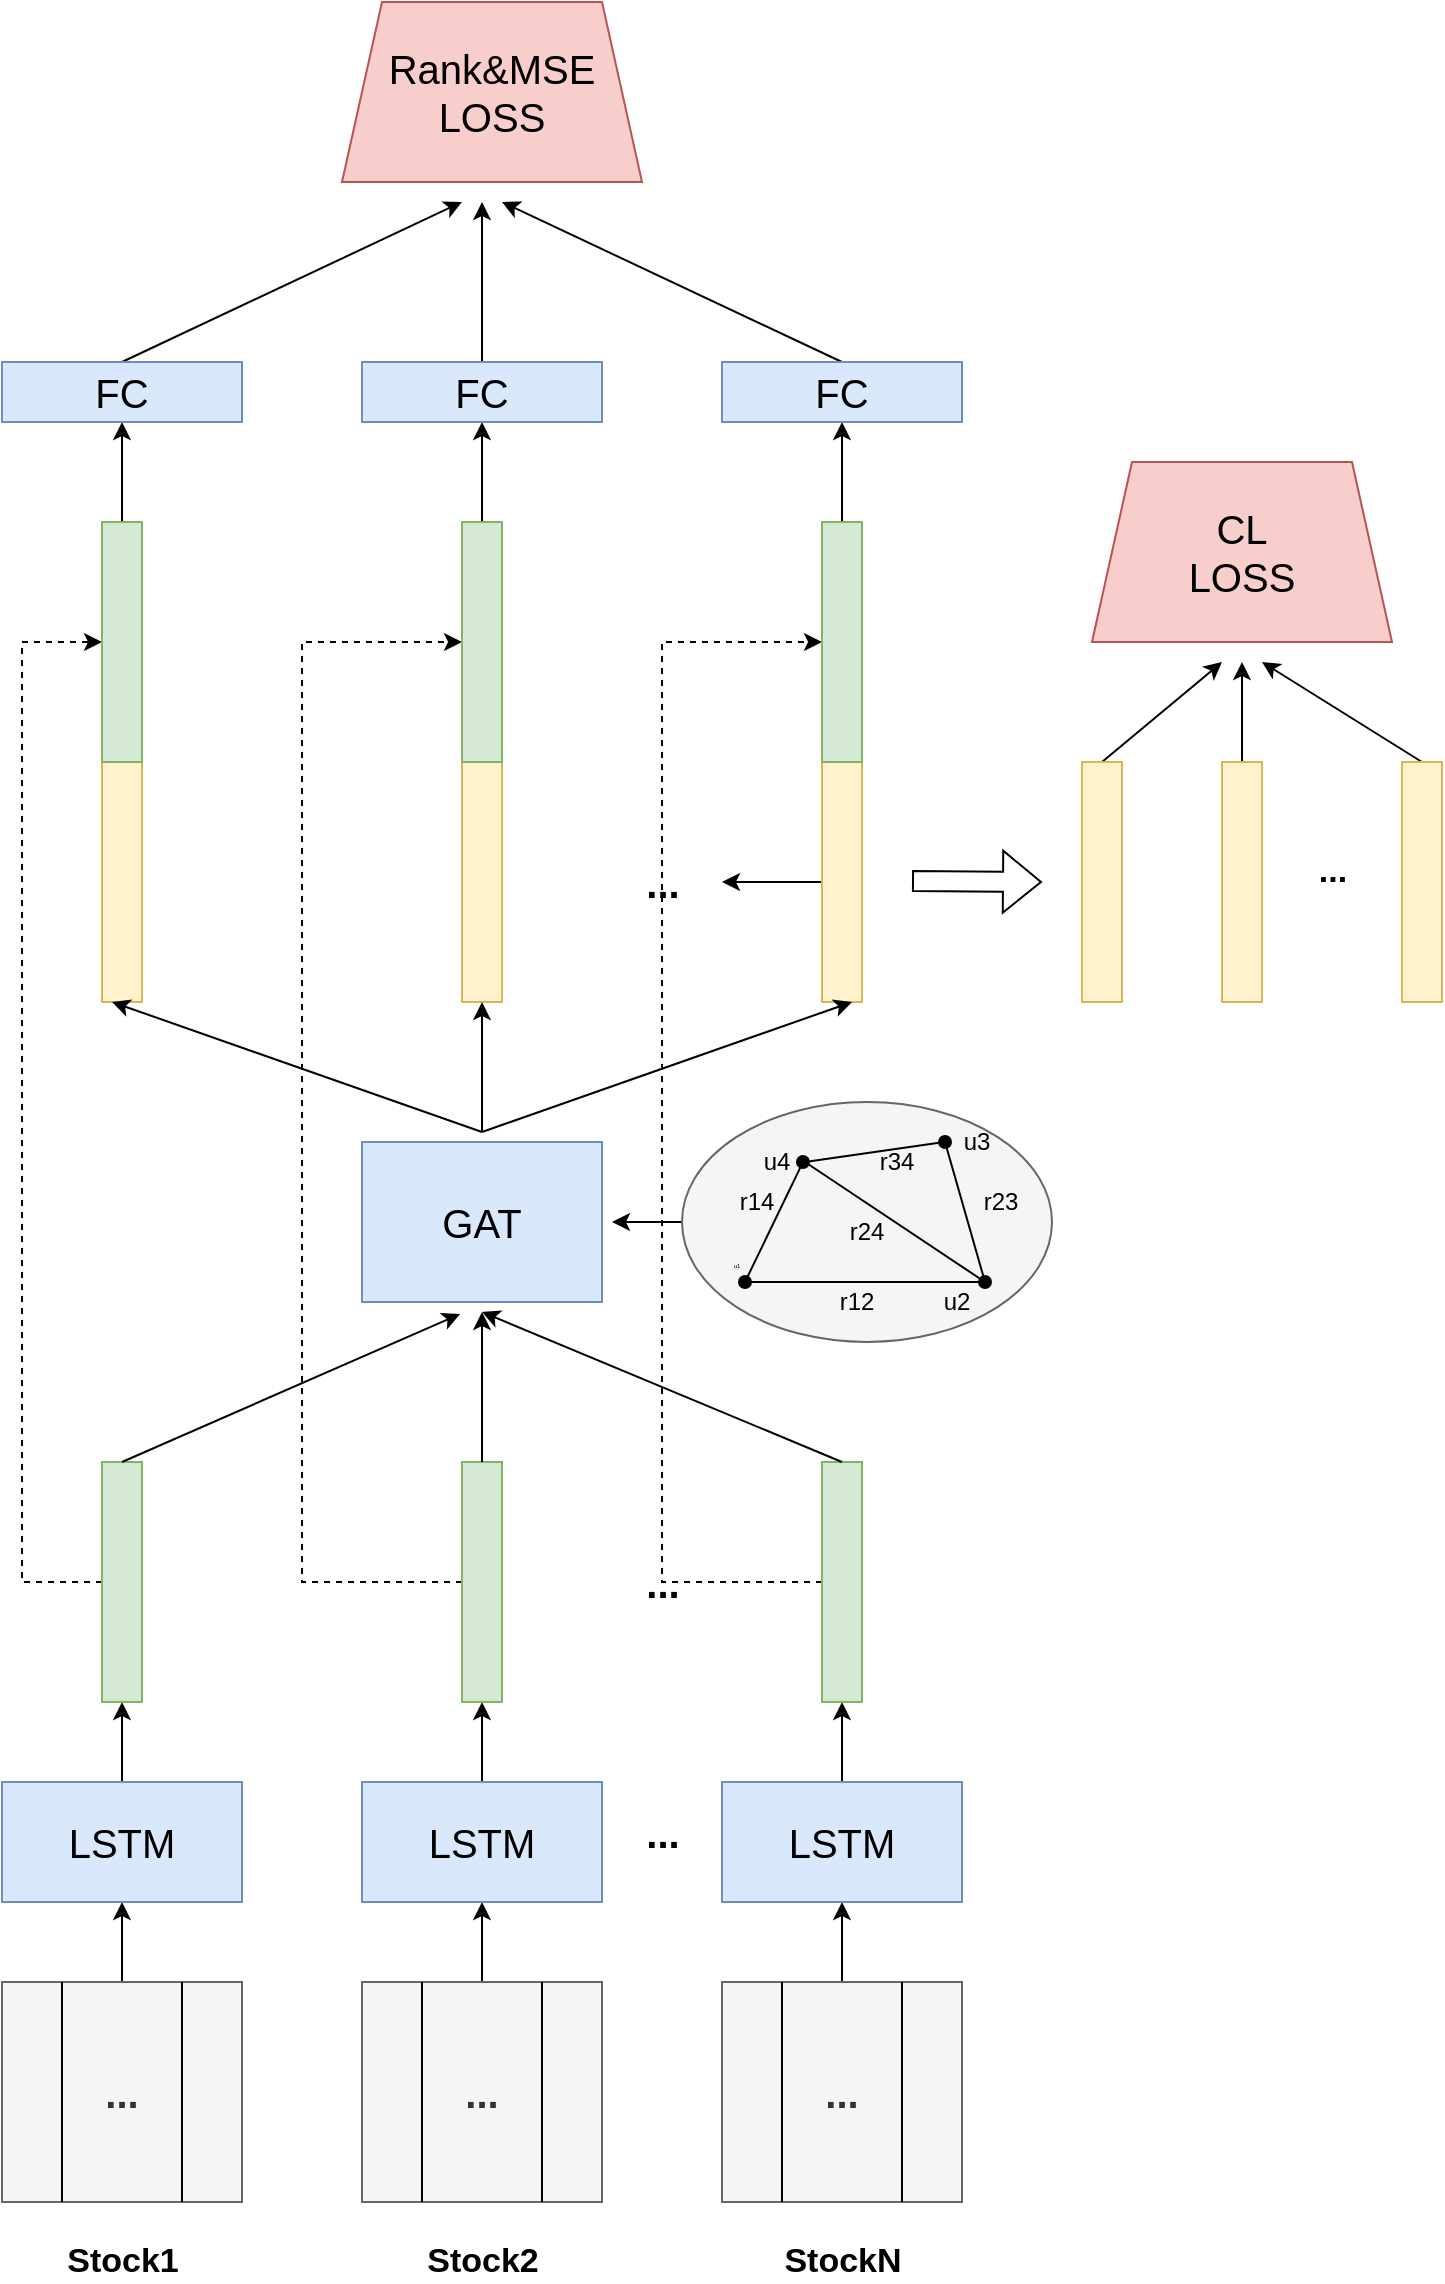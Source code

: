 <mxfile version="15.8.6" type="github">
  <diagram id="BA5yDocTeBRMfmRX3xrZ" name="Page-1">
    <mxGraphModel dx="946" dy="1758" grid="1" gridSize="10" guides="1" tooltips="1" connect="1" arrows="1" fold="1" page="1" pageScale="1" pageWidth="827" pageHeight="1169" math="0" shadow="0">
      <root>
        <mxCell id="0" />
        <mxCell id="1" parent="0" />
        <mxCell id="0VbEOamPu5hYWnjHaYcF-12" value="" style="edgeStyle=orthogonalEdgeStyle;rounded=0;orthogonalLoop=1;jettySize=auto;html=1;fontSize=20;" parent="1" source="0VbEOamPu5hYWnjHaYcF-5" target="0VbEOamPu5hYWnjHaYcF-11" edge="1">
          <mxGeometry relative="1" as="geometry" />
        </mxCell>
        <mxCell id="0VbEOamPu5hYWnjHaYcF-5" value="..." style="rounded=0;whiteSpace=wrap;html=1;fontSize=20;align=center;verticalAlign=middle;fontStyle=1;fillColor=#f5f5f5;fontColor=#333333;strokeColor=#666666;" parent="1" vertex="1">
          <mxGeometry x="200" y="290" width="120" height="110" as="geometry" />
        </mxCell>
        <mxCell id="0VbEOamPu5hYWnjHaYcF-16" value="" style="edgeStyle=none;rounded=0;orthogonalLoop=1;jettySize=auto;html=1;fontSize=20;endArrow=classic;endFill=1;strokeColor=default;" parent="1" source="0VbEOamPu5hYWnjHaYcF-11" target="0VbEOamPu5hYWnjHaYcF-15" edge="1">
          <mxGeometry relative="1" as="geometry" />
        </mxCell>
        <mxCell id="0VbEOamPu5hYWnjHaYcF-11" value="LSTM" style="rounded=0;whiteSpace=wrap;html=1;fontSize=20;fillColor=#dae8fc;strokeColor=#6c8ebf;" parent="1" vertex="1">
          <mxGeometry x="200" y="190" width="120" height="60" as="geometry" />
        </mxCell>
        <mxCell id="0VbEOamPu5hYWnjHaYcF-13" style="orthogonalLoop=1;jettySize=auto;html=1;exitX=0.25;exitY=1;exitDx=0;exitDy=0;fontSize=20;strokeColor=default;rounded=0;entryX=0.25;entryY=0;entryDx=0;entryDy=0;endArrow=none;endFill=0;" parent="1" source="0VbEOamPu5hYWnjHaYcF-5" target="0VbEOamPu5hYWnjHaYcF-5" edge="1">
          <mxGeometry relative="1" as="geometry">
            <mxPoint x="230" y="300" as="targetPoint" />
          </mxGeometry>
        </mxCell>
        <mxCell id="0VbEOamPu5hYWnjHaYcF-14" style="edgeStyle=none;rounded=0;orthogonalLoop=1;jettySize=auto;html=1;exitX=0.75;exitY=0;exitDx=0;exitDy=0;entryX=0.75;entryY=1;entryDx=0;entryDy=0;fontSize=20;endArrow=none;endFill=0;strokeColor=default;" parent="1" source="0VbEOamPu5hYWnjHaYcF-5" target="0VbEOamPu5hYWnjHaYcF-5" edge="1">
          <mxGeometry relative="1" as="geometry" />
        </mxCell>
        <mxCell id="X3iRnDPasf6wcJPsLr9c-46" style="edgeStyle=orthogonalEdgeStyle;rounded=0;orthogonalLoop=1;jettySize=auto;html=1;exitX=0.5;exitY=1;exitDx=0;exitDy=0;entryX=0.5;entryY=1;entryDx=0;entryDy=0;fontSize=17;dashed=1;" edge="1" parent="1" source="0VbEOamPu5hYWnjHaYcF-15" target="X3iRnDPasf6wcJPsLr9c-39">
          <mxGeometry relative="1" as="geometry">
            <Array as="points">
              <mxPoint x="210" y="90" />
              <mxPoint x="210" y="-380" />
            </Array>
          </mxGeometry>
        </mxCell>
        <mxCell id="0VbEOamPu5hYWnjHaYcF-15" value="" style="whiteSpace=wrap;html=1;rounded=0;fontSize=20;direction=south;fillColor=#d5e8d4;strokeColor=#82b366;" parent="1" vertex="1">
          <mxGeometry x="250" y="30" width="20" height="120" as="geometry" />
        </mxCell>
        <mxCell id="0VbEOamPu5hYWnjHaYcF-19" value="" style="edgeStyle=orthogonalEdgeStyle;rounded=0;orthogonalLoop=1;jettySize=auto;html=1;fontSize=20;" parent="1" source="0VbEOamPu5hYWnjHaYcF-20" target="0VbEOamPu5hYWnjHaYcF-22" edge="1">
          <mxGeometry relative="1" as="geometry" />
        </mxCell>
        <mxCell id="0VbEOamPu5hYWnjHaYcF-20" value="..." style="rounded=0;whiteSpace=wrap;html=1;fontSize=20;align=center;verticalAlign=middle;fontStyle=1;fillColor=#f5f5f5;fontColor=#333333;strokeColor=#666666;" parent="1" vertex="1">
          <mxGeometry x="380" y="290" width="120" height="110" as="geometry" />
        </mxCell>
        <mxCell id="0VbEOamPu5hYWnjHaYcF-21" value="" style="edgeStyle=none;rounded=0;orthogonalLoop=1;jettySize=auto;html=1;fontSize=20;endArrow=classic;endFill=1;strokeColor=default;" parent="1" source="0VbEOamPu5hYWnjHaYcF-22" target="0VbEOamPu5hYWnjHaYcF-25" edge="1">
          <mxGeometry relative="1" as="geometry" />
        </mxCell>
        <mxCell id="0VbEOamPu5hYWnjHaYcF-22" value="LSTM" style="rounded=0;whiteSpace=wrap;html=1;fontSize=20;fillColor=#dae8fc;strokeColor=#6c8ebf;" parent="1" vertex="1">
          <mxGeometry x="380" y="190" width="120" height="60" as="geometry" />
        </mxCell>
        <mxCell id="0VbEOamPu5hYWnjHaYcF-23" style="orthogonalLoop=1;jettySize=auto;html=1;exitX=0.25;exitY=1;exitDx=0;exitDy=0;fontSize=20;strokeColor=default;rounded=0;entryX=0.25;entryY=0;entryDx=0;entryDy=0;endArrow=none;endFill=0;" parent="1" source="0VbEOamPu5hYWnjHaYcF-20" target="0VbEOamPu5hYWnjHaYcF-20" edge="1">
          <mxGeometry relative="1" as="geometry">
            <mxPoint x="410" y="300" as="targetPoint" />
          </mxGeometry>
        </mxCell>
        <mxCell id="0VbEOamPu5hYWnjHaYcF-24" style="edgeStyle=none;rounded=0;orthogonalLoop=1;jettySize=auto;html=1;exitX=0.75;exitY=0;exitDx=0;exitDy=0;entryX=0.75;entryY=1;entryDx=0;entryDy=0;fontSize=20;endArrow=none;endFill=0;strokeColor=default;" parent="1" source="0VbEOamPu5hYWnjHaYcF-20" target="0VbEOamPu5hYWnjHaYcF-20" edge="1">
          <mxGeometry relative="1" as="geometry" />
        </mxCell>
        <mxCell id="X3iRnDPasf6wcJPsLr9c-47" style="edgeStyle=orthogonalEdgeStyle;rounded=0;orthogonalLoop=1;jettySize=auto;html=1;exitX=0.5;exitY=1;exitDx=0;exitDy=0;entryX=0.5;entryY=1;entryDx=0;entryDy=0;dashed=1;fontSize=17;" edge="1" parent="1" source="0VbEOamPu5hYWnjHaYcF-25" target="X3iRnDPasf6wcJPsLr9c-41">
          <mxGeometry relative="1" as="geometry">
            <Array as="points">
              <mxPoint x="350" y="90" />
              <mxPoint x="350" y="-380" />
            </Array>
          </mxGeometry>
        </mxCell>
        <mxCell id="0VbEOamPu5hYWnjHaYcF-25" value="" style="whiteSpace=wrap;html=1;rounded=0;fontSize=20;direction=south;fillColor=#d5e8d4;strokeColor=#82b366;" parent="1" vertex="1">
          <mxGeometry x="430" y="30" width="20" height="120" as="geometry" />
        </mxCell>
        <mxCell id="0VbEOamPu5hYWnjHaYcF-26" value="" style="edgeStyle=orthogonalEdgeStyle;rounded=0;orthogonalLoop=1;jettySize=auto;html=1;fontSize=20;" parent="1" source="0VbEOamPu5hYWnjHaYcF-27" target="0VbEOamPu5hYWnjHaYcF-29" edge="1">
          <mxGeometry relative="1" as="geometry" />
        </mxCell>
        <mxCell id="0VbEOamPu5hYWnjHaYcF-27" value="..." style="rounded=0;whiteSpace=wrap;html=1;fontSize=20;align=center;verticalAlign=middle;fontStyle=1;fillColor=#f5f5f5;fontColor=#333333;strokeColor=#666666;" parent="1" vertex="1">
          <mxGeometry x="560" y="290" width="120" height="110" as="geometry" />
        </mxCell>
        <mxCell id="0VbEOamPu5hYWnjHaYcF-28" value="" style="edgeStyle=none;rounded=0;orthogonalLoop=1;jettySize=auto;html=1;fontSize=20;endArrow=classic;endFill=1;strokeColor=default;" parent="1" source="0VbEOamPu5hYWnjHaYcF-29" target="0VbEOamPu5hYWnjHaYcF-32" edge="1">
          <mxGeometry relative="1" as="geometry" />
        </mxCell>
        <mxCell id="0VbEOamPu5hYWnjHaYcF-29" value="LSTM" style="rounded=0;whiteSpace=wrap;html=1;fontSize=20;fillColor=#dae8fc;strokeColor=#6c8ebf;" parent="1" vertex="1">
          <mxGeometry x="560" y="190" width="120" height="60" as="geometry" />
        </mxCell>
        <mxCell id="0VbEOamPu5hYWnjHaYcF-30" style="orthogonalLoop=1;jettySize=auto;html=1;exitX=0.25;exitY=1;exitDx=0;exitDy=0;fontSize=20;strokeColor=default;rounded=0;entryX=0.25;entryY=0;entryDx=0;entryDy=0;endArrow=none;endFill=0;" parent="1" source="0VbEOamPu5hYWnjHaYcF-27" target="0VbEOamPu5hYWnjHaYcF-27" edge="1">
          <mxGeometry relative="1" as="geometry">
            <mxPoint x="590" y="300" as="targetPoint" />
          </mxGeometry>
        </mxCell>
        <mxCell id="0VbEOamPu5hYWnjHaYcF-31" style="edgeStyle=none;rounded=0;orthogonalLoop=1;jettySize=auto;html=1;exitX=0.75;exitY=0;exitDx=0;exitDy=0;entryX=0.75;entryY=1;entryDx=0;entryDy=0;fontSize=20;endArrow=none;endFill=0;strokeColor=default;" parent="1" source="0VbEOamPu5hYWnjHaYcF-27" target="0VbEOamPu5hYWnjHaYcF-27" edge="1">
          <mxGeometry relative="1" as="geometry" />
        </mxCell>
        <mxCell id="X3iRnDPasf6wcJPsLr9c-48" style="edgeStyle=orthogonalEdgeStyle;rounded=0;orthogonalLoop=1;jettySize=auto;html=1;exitX=0.5;exitY=1;exitDx=0;exitDy=0;dashed=1;fontSize=17;entryX=0.5;entryY=1;entryDx=0;entryDy=0;" edge="1" parent="1" source="0VbEOamPu5hYWnjHaYcF-32" target="X3iRnDPasf6wcJPsLr9c-43">
          <mxGeometry relative="1" as="geometry">
            <mxPoint x="590" y="-230" as="targetPoint" />
            <Array as="points">
              <mxPoint x="530" y="90" />
              <mxPoint x="530" y="-380" />
            </Array>
          </mxGeometry>
        </mxCell>
        <mxCell id="0VbEOamPu5hYWnjHaYcF-32" value="" style="whiteSpace=wrap;html=1;rounded=0;fontSize=20;direction=south;fillColor=#d5e8d4;strokeColor=#82b366;" parent="1" vertex="1">
          <mxGeometry x="610" y="30" width="20" height="120" as="geometry" />
        </mxCell>
        <mxCell id="0VbEOamPu5hYWnjHaYcF-33" value="&lt;b&gt;...&lt;/b&gt;" style="text;html=1;align=center;verticalAlign=middle;resizable=0;points=[];autosize=1;strokeColor=none;fillColor=none;fontSize=20;" parent="1" vertex="1">
          <mxGeometry x="515" y="200" width="30" height="30" as="geometry" />
        </mxCell>
        <mxCell id="0VbEOamPu5hYWnjHaYcF-35" value="&lt;b&gt;...&lt;/b&gt;" style="text;html=1;align=center;verticalAlign=middle;resizable=0;points=[];autosize=1;strokeColor=none;fillColor=none;fontSize=20;" parent="1" vertex="1">
          <mxGeometry x="515" y="75" width="30" height="30" as="geometry" />
        </mxCell>
        <mxCell id="0VbEOamPu5hYWnjHaYcF-41" value="" style="edgeStyle=none;rounded=0;orthogonalLoop=1;jettySize=auto;html=1;fontSize=20;endArrow=classic;endFill=1;strokeColor=default;" parent="1" source="0VbEOamPu5hYWnjHaYcF-40" edge="1">
          <mxGeometry relative="1" as="geometry">
            <mxPoint x="505" y="-90" as="targetPoint" />
          </mxGeometry>
        </mxCell>
        <mxCell id="0VbEOamPu5hYWnjHaYcF-37" value="" style="endArrow=classic;html=1;rounded=0;fontSize=20;strokeColor=default;exitX=0;exitY=0.5;exitDx=0;exitDy=0;entryX=0.427;entryY=1.011;entryDx=0;entryDy=0;entryPerimeter=0;" parent="1" source="0VbEOamPu5hYWnjHaYcF-15" edge="1">
          <mxGeometry width="50" height="50" relative="1" as="geometry">
            <mxPoint x="390" y="120" as="sourcePoint" />
            <mxPoint x="429.05" y="-44.01" as="targetPoint" />
          </mxGeometry>
        </mxCell>
        <mxCell id="0VbEOamPu5hYWnjHaYcF-38" value="" style="endArrow=classic;html=1;rounded=0;fontSize=20;strokeColor=default;exitX=0;exitY=0.5;exitDx=0;exitDy=0;entryX=0.5;entryY=1;entryDx=0;entryDy=0;" parent="1" source="0VbEOamPu5hYWnjHaYcF-25" edge="1">
          <mxGeometry width="50" height="50" relative="1" as="geometry">
            <mxPoint x="390" y="120" as="sourcePoint" />
            <mxPoint x="440" y="-45" as="targetPoint" />
          </mxGeometry>
        </mxCell>
        <mxCell id="0VbEOamPu5hYWnjHaYcF-39" value="" style="endArrow=classic;html=1;rounded=0;fontSize=20;strokeColor=default;exitX=0;exitY=0.5;exitDx=0;exitDy=0;entryX=0.5;entryY=1;entryDx=0;entryDy=0;" parent="1" source="0VbEOamPu5hYWnjHaYcF-32" edge="1">
          <mxGeometry width="50" height="50" relative="1" as="geometry">
            <mxPoint x="390" y="120" as="sourcePoint" />
            <mxPoint x="440" y="-45" as="targetPoint" />
          </mxGeometry>
        </mxCell>
        <mxCell id="0VbEOamPu5hYWnjHaYcF-40" value="" style="ellipse;whiteSpace=wrap;html=1;fontSize=20;fillColor=#f5f5f5;fontColor=#333333;strokeColor=#666666;" parent="1" vertex="1">
          <mxGeometry x="540" y="-150" width="185" height="120" as="geometry" />
        </mxCell>
        <mxCell id="0VbEOamPu5hYWnjHaYcF-45" value="" style="endArrow=oval;html=1;rounded=0;fontSize=20;strokeColor=default;endFill=1;" parent="1" edge="1">
          <mxGeometry width="50" height="50" relative="1" as="geometry">
            <mxPoint x="571.5" y="-60" as="sourcePoint" />
            <mxPoint x="600.5" y="-120" as="targetPoint" />
          </mxGeometry>
        </mxCell>
        <mxCell id="0VbEOamPu5hYWnjHaYcF-46" value="" style="endArrow=oval;html=1;rounded=0;fontSize=20;strokeColor=default;endFill=1;" parent="1" edge="1">
          <mxGeometry width="50" height="50" relative="1" as="geometry">
            <mxPoint x="601.5" y="-120" as="sourcePoint" />
            <mxPoint x="671.5" y="-130" as="targetPoint" />
          </mxGeometry>
        </mxCell>
        <mxCell id="0VbEOamPu5hYWnjHaYcF-47" value="" style="endArrow=oval;html=1;rounded=0;fontSize=20;strokeColor=default;endFill=1;startArrow=oval;startFill=1;" parent="1" edge="1">
          <mxGeometry width="50" height="50" relative="1" as="geometry">
            <mxPoint x="571.5" y="-60" as="sourcePoint" />
            <mxPoint x="691.5" y="-60" as="targetPoint" />
          </mxGeometry>
        </mxCell>
        <mxCell id="0VbEOamPu5hYWnjHaYcF-48" value="" style="endArrow=none;html=1;rounded=0;fontSize=20;strokeColor=default;" parent="1" edge="1">
          <mxGeometry width="50" height="50" relative="1" as="geometry">
            <mxPoint x="671.5" y="-130" as="sourcePoint" />
            <mxPoint x="691.5" y="-60" as="targetPoint" />
          </mxGeometry>
        </mxCell>
        <mxCell id="0VbEOamPu5hYWnjHaYcF-49" value="" style="endArrow=none;html=1;rounded=0;fontSize=20;strokeColor=default;" parent="1" edge="1">
          <mxGeometry width="50" height="50" relative="1" as="geometry">
            <mxPoint x="601.5" y="-120" as="sourcePoint" />
            <mxPoint x="691.5" y="-60" as="targetPoint" />
          </mxGeometry>
        </mxCell>
        <mxCell id="0VbEOamPu5hYWnjHaYcF-50" value="&lt;font style=&quot;font-size: 3px&quot;&gt;u1&lt;/font&gt;" style="text;html=1;align=center;verticalAlign=middle;resizable=0;points=[];autosize=1;strokeColor=none;fillColor=none;fontSize=20;" parent="1" vertex="1">
          <mxGeometry x="551.5" y="-90" width="30" height="30" as="geometry" />
        </mxCell>
        <mxCell id="X3iRnDPasf6wcJPsLr9c-1" value="u2" style="text;html=1;align=center;verticalAlign=middle;resizable=0;points=[];autosize=1;strokeColor=none;fillColor=none;" vertex="1" parent="1">
          <mxGeometry x="661.5" y="-60" width="30" height="20" as="geometry" />
        </mxCell>
        <mxCell id="X3iRnDPasf6wcJPsLr9c-2" value="u3" style="text;html=1;align=center;verticalAlign=middle;resizable=0;points=[];autosize=1;strokeColor=none;fillColor=none;" vertex="1" parent="1">
          <mxGeometry x="671.5" y="-140" width="30" height="20" as="geometry" />
        </mxCell>
        <mxCell id="X3iRnDPasf6wcJPsLr9c-3" value="u4" style="text;html=1;align=center;verticalAlign=middle;resizable=0;points=[];autosize=1;strokeColor=none;fillColor=none;" vertex="1" parent="1">
          <mxGeometry x="571.5" y="-130" width="30" height="20" as="geometry" />
        </mxCell>
        <mxCell id="X3iRnDPasf6wcJPsLr9c-4" value="r12" style="text;html=1;align=center;verticalAlign=middle;resizable=0;points=[];autosize=1;strokeColor=none;fillColor=none;" vertex="1" parent="1">
          <mxGeometry x="611.5" y="-60" width="30" height="20" as="geometry" />
        </mxCell>
        <mxCell id="X3iRnDPasf6wcJPsLr9c-5" value="r23" style="text;html=1;align=center;verticalAlign=middle;resizable=0;points=[];autosize=1;strokeColor=none;fillColor=none;" vertex="1" parent="1">
          <mxGeometry x="683.5" y="-110" width="30" height="20" as="geometry" />
        </mxCell>
        <mxCell id="X3iRnDPasf6wcJPsLr9c-6" value="r14" style="text;html=1;align=center;verticalAlign=middle;resizable=0;points=[];autosize=1;strokeColor=none;fillColor=none;" vertex="1" parent="1">
          <mxGeometry x="561.5" y="-110" width="30" height="20" as="geometry" />
        </mxCell>
        <mxCell id="X3iRnDPasf6wcJPsLr9c-7" value="r24" style="text;html=1;align=center;verticalAlign=middle;resizable=0;points=[];autosize=1;strokeColor=none;fillColor=none;" vertex="1" parent="1">
          <mxGeometry x="616.5" y="-95" width="30" height="20" as="geometry" />
        </mxCell>
        <mxCell id="X3iRnDPasf6wcJPsLr9c-8" value="r34" style="text;html=1;align=center;verticalAlign=middle;resizable=0;points=[];autosize=1;strokeColor=none;fillColor=none;" vertex="1" parent="1">
          <mxGeometry x="631.5" y="-130" width="30" height="20" as="geometry" />
        </mxCell>
        <mxCell id="X3iRnDPasf6wcJPsLr9c-40" value="" style="edgeStyle=none;rounded=0;orthogonalLoop=1;jettySize=auto;html=1;fontSize=17;" edge="1" parent="1" source="X3iRnDPasf6wcJPsLr9c-11" target="X3iRnDPasf6wcJPsLr9c-39">
          <mxGeometry relative="1" as="geometry" />
        </mxCell>
        <mxCell id="X3iRnDPasf6wcJPsLr9c-11" value="" style="whiteSpace=wrap;html=1;rounded=0;fontSize=20;direction=south;fillColor=#fff2cc;strokeColor=#d6b656;" vertex="1" parent="1">
          <mxGeometry x="250" y="-320" width="20" height="120" as="geometry" />
        </mxCell>
        <mxCell id="X3iRnDPasf6wcJPsLr9c-42" value="" style="edgeStyle=none;rounded=0;orthogonalLoop=1;jettySize=auto;html=1;fontSize=17;exitX=0;exitY=0.5;exitDx=0;exitDy=0;entryX=1;entryY=0.5;entryDx=0;entryDy=0;" edge="1" parent="1" source="X3iRnDPasf6wcJPsLr9c-12" target="X3iRnDPasf6wcJPsLr9c-41">
          <mxGeometry relative="1" as="geometry" />
        </mxCell>
        <mxCell id="X3iRnDPasf6wcJPsLr9c-12" value="" style="whiteSpace=wrap;html=1;rounded=0;fontSize=20;direction=south;fillColor=#fff2cc;strokeColor=#d6b656;" vertex="1" parent="1">
          <mxGeometry x="430" y="-320" width="20" height="120" as="geometry" />
        </mxCell>
        <mxCell id="X3iRnDPasf6wcJPsLr9c-44" value="" style="edgeStyle=none;rounded=0;orthogonalLoop=1;jettySize=auto;html=1;fontSize=17;exitX=0;exitY=0.5;exitDx=0;exitDy=0;entryX=1;entryY=0.5;entryDx=0;entryDy=0;" edge="1" parent="1" source="X3iRnDPasf6wcJPsLr9c-13" target="X3iRnDPasf6wcJPsLr9c-43">
          <mxGeometry relative="1" as="geometry" />
        </mxCell>
        <mxCell id="X3iRnDPasf6wcJPsLr9c-58" style="edgeStyle=orthogonalEdgeStyle;rounded=0;orthogonalLoop=1;jettySize=auto;html=1;fontSize=17;" edge="1" parent="1" source="X3iRnDPasf6wcJPsLr9c-13">
          <mxGeometry relative="1" as="geometry">
            <mxPoint x="560" y="-260" as="targetPoint" />
          </mxGeometry>
        </mxCell>
        <mxCell id="X3iRnDPasf6wcJPsLr9c-13" value="" style="whiteSpace=wrap;html=1;rounded=0;fontSize=20;direction=south;fillColor=#fff2cc;strokeColor=#d6b656;" vertex="1" parent="1">
          <mxGeometry x="610" y="-320" width="20" height="120" as="geometry" />
        </mxCell>
        <mxCell id="X3iRnDPasf6wcJPsLr9c-14" value="&lt;b&gt;...&lt;/b&gt;" style="text;html=1;align=center;verticalAlign=middle;resizable=0;points=[];autosize=1;strokeColor=none;fillColor=none;fontSize=20;" vertex="1" parent="1">
          <mxGeometry x="515" y="-275" width="30" height="30" as="geometry" />
        </mxCell>
        <mxCell id="X3iRnDPasf6wcJPsLr9c-15" value="" style="endArrow=classic;html=1;rounded=0;entryX=1;entryY=0.75;entryDx=0;entryDy=0;exitX=0.5;exitY=0;exitDx=0;exitDy=0;" edge="1" parent="1" target="X3iRnDPasf6wcJPsLr9c-11">
          <mxGeometry width="50" height="50" relative="1" as="geometry">
            <mxPoint x="440" y="-135" as="sourcePoint" />
            <mxPoint x="440" y="-100" as="targetPoint" />
          </mxGeometry>
        </mxCell>
        <mxCell id="X3iRnDPasf6wcJPsLr9c-16" value="" style="endArrow=classic;html=1;rounded=0;entryX=1;entryY=0.5;entryDx=0;entryDy=0;exitX=0.5;exitY=0;exitDx=0;exitDy=0;" edge="1" parent="1" target="X3iRnDPasf6wcJPsLr9c-12">
          <mxGeometry width="50" height="50" relative="1" as="geometry">
            <mxPoint x="440" y="-135" as="sourcePoint" />
            <mxPoint x="440" y="-100" as="targetPoint" />
          </mxGeometry>
        </mxCell>
        <mxCell id="X3iRnDPasf6wcJPsLr9c-17" value="" style="endArrow=classic;html=1;rounded=0;entryX=1;entryY=0.25;entryDx=0;entryDy=0;exitX=0.5;exitY=0;exitDx=0;exitDy=0;" edge="1" parent="1" target="X3iRnDPasf6wcJPsLr9c-13">
          <mxGeometry width="50" height="50" relative="1" as="geometry">
            <mxPoint x="440" y="-135" as="sourcePoint" />
            <mxPoint x="440" y="-100" as="targetPoint" />
          </mxGeometry>
        </mxCell>
        <mxCell id="X3iRnDPasf6wcJPsLr9c-18" value="&lt;b&gt;&lt;font style=&quot;font-size: 17px&quot;&gt;Stock1&lt;/font&gt;&lt;/b&gt;" style="text;html=1;align=center;verticalAlign=middle;resizable=0;points=[];autosize=1;strokeColor=none;fillColor=none;" vertex="1" parent="1">
          <mxGeometry x="225" y="420" width="70" height="20" as="geometry" />
        </mxCell>
        <mxCell id="X3iRnDPasf6wcJPsLr9c-19" value="&lt;b&gt;&lt;font style=&quot;font-size: 17px&quot;&gt;Stock2&lt;/font&gt;&lt;/b&gt;" style="text;html=1;align=center;verticalAlign=middle;resizable=0;points=[];autosize=1;strokeColor=none;fillColor=none;" vertex="1" parent="1">
          <mxGeometry x="405" y="420" width="70" height="20" as="geometry" />
        </mxCell>
        <mxCell id="X3iRnDPasf6wcJPsLr9c-20" value="&lt;b&gt;&lt;font style=&quot;font-size: 17px&quot;&gt;StockN&lt;/font&gt;&lt;/b&gt;" style="text;html=1;align=center;verticalAlign=middle;resizable=0;points=[];autosize=1;strokeColor=none;fillColor=none;" vertex="1" parent="1">
          <mxGeometry x="585" y="420" width="70" height="20" as="geometry" />
        </mxCell>
        <mxCell id="X3iRnDPasf6wcJPsLr9c-38" value="CL&lt;br&gt;LOSS" style="shape=trapezoid;perimeter=trapezoidPerimeter;whiteSpace=wrap;html=1;fixedSize=1;fontSize=20;fillColor=#f8cecc;strokeColor=#b85450;" vertex="1" parent="1">
          <mxGeometry x="745" y="-470" width="150" height="90" as="geometry" />
        </mxCell>
        <mxCell id="X3iRnDPasf6wcJPsLr9c-50" value="" style="edgeStyle=orthogonalEdgeStyle;rounded=0;orthogonalLoop=1;jettySize=auto;html=1;fontSize=17;" edge="1" parent="1" source="X3iRnDPasf6wcJPsLr9c-39" target="X3iRnDPasf6wcJPsLr9c-49">
          <mxGeometry relative="1" as="geometry" />
        </mxCell>
        <mxCell id="X3iRnDPasf6wcJPsLr9c-39" value="" style="whiteSpace=wrap;html=1;rounded=0;fontSize=20;direction=south;fillColor=#d5e8d4;strokeColor=#82b366;" vertex="1" parent="1">
          <mxGeometry x="250" y="-440" width="20" height="120" as="geometry" />
        </mxCell>
        <mxCell id="X3iRnDPasf6wcJPsLr9c-52" value="" style="edgeStyle=orthogonalEdgeStyle;rounded=0;orthogonalLoop=1;jettySize=auto;html=1;fontSize=17;" edge="1" parent="1" source="X3iRnDPasf6wcJPsLr9c-41" target="X3iRnDPasf6wcJPsLr9c-51">
          <mxGeometry relative="1" as="geometry" />
        </mxCell>
        <mxCell id="X3iRnDPasf6wcJPsLr9c-41" value="" style="whiteSpace=wrap;html=1;rounded=0;fontSize=20;direction=south;fillColor=#d5e8d4;strokeColor=#82b366;" vertex="1" parent="1">
          <mxGeometry x="430" y="-440" width="20" height="120" as="geometry" />
        </mxCell>
        <mxCell id="X3iRnDPasf6wcJPsLr9c-54" value="" style="edgeStyle=orthogonalEdgeStyle;rounded=0;orthogonalLoop=1;jettySize=auto;html=1;fontSize=17;" edge="1" parent="1" source="X3iRnDPasf6wcJPsLr9c-43" target="X3iRnDPasf6wcJPsLr9c-53">
          <mxGeometry relative="1" as="geometry" />
        </mxCell>
        <mxCell id="X3iRnDPasf6wcJPsLr9c-43" value="" style="whiteSpace=wrap;html=1;rounded=0;fontSize=20;direction=south;fillColor=#d5e8d4;strokeColor=#82b366;" vertex="1" parent="1">
          <mxGeometry x="610" y="-440" width="20" height="120" as="geometry" />
        </mxCell>
        <mxCell id="X3iRnDPasf6wcJPsLr9c-72" style="edgeStyle=none;rounded=0;orthogonalLoop=1;jettySize=auto;html=1;exitX=0.5;exitY=0;exitDx=0;exitDy=0;fontSize=17;" edge="1" parent="1" source="X3iRnDPasf6wcJPsLr9c-49">
          <mxGeometry relative="1" as="geometry">
            <mxPoint x="430" y="-600" as="targetPoint" />
          </mxGeometry>
        </mxCell>
        <mxCell id="X3iRnDPasf6wcJPsLr9c-49" value="FC" style="whiteSpace=wrap;html=1;rounded=0;fontSize=20;strokeColor=#6c8ebf;fillColor=#dae8fc;" vertex="1" parent="1">
          <mxGeometry x="200" y="-520" width="120" height="30" as="geometry" />
        </mxCell>
        <mxCell id="X3iRnDPasf6wcJPsLr9c-74" style="edgeStyle=none;rounded=0;orthogonalLoop=1;jettySize=auto;html=1;exitX=0.5;exitY=0;exitDx=0;exitDy=0;fontSize=17;" edge="1" parent="1" source="X3iRnDPasf6wcJPsLr9c-51">
          <mxGeometry relative="1" as="geometry">
            <mxPoint x="440" y="-600" as="targetPoint" />
          </mxGeometry>
        </mxCell>
        <mxCell id="X3iRnDPasf6wcJPsLr9c-51" value="FC" style="whiteSpace=wrap;html=1;rounded=0;fontSize=20;strokeColor=#6c8ebf;fillColor=#dae8fc;" vertex="1" parent="1">
          <mxGeometry x="380" y="-520" width="120" height="30" as="geometry" />
        </mxCell>
        <mxCell id="X3iRnDPasf6wcJPsLr9c-73" style="edgeStyle=none;rounded=0;orthogonalLoop=1;jettySize=auto;html=1;exitX=0.5;exitY=0;exitDx=0;exitDy=0;fontSize=17;" edge="1" parent="1" source="X3iRnDPasf6wcJPsLr9c-53">
          <mxGeometry relative="1" as="geometry">
            <mxPoint x="450" y="-600" as="targetPoint" />
          </mxGeometry>
        </mxCell>
        <mxCell id="X3iRnDPasf6wcJPsLr9c-53" value="FC" style="whiteSpace=wrap;html=1;rounded=0;fontSize=20;strokeColor=#6c8ebf;fillColor=#dae8fc;" vertex="1" parent="1">
          <mxGeometry x="560" y="-520" width="120" height="30" as="geometry" />
        </mxCell>
        <mxCell id="X3iRnDPasf6wcJPsLr9c-59" value="" style="shape=flexArrow;endArrow=classic;html=1;rounded=0;fontSize=17;" edge="1" parent="1">
          <mxGeometry width="50" height="50" relative="1" as="geometry">
            <mxPoint x="655" y="-260.5" as="sourcePoint" />
            <mxPoint x="720" y="-260" as="targetPoint" />
          </mxGeometry>
        </mxCell>
        <mxCell id="X3iRnDPasf6wcJPsLr9c-64" style="rounded=0;orthogonalLoop=1;jettySize=auto;html=1;exitX=0;exitY=0.5;exitDx=0;exitDy=0;fontSize=17;" edge="1" parent="1" source="X3iRnDPasf6wcJPsLr9c-60">
          <mxGeometry relative="1" as="geometry">
            <mxPoint x="810" y="-370" as="targetPoint" />
          </mxGeometry>
        </mxCell>
        <mxCell id="X3iRnDPasf6wcJPsLr9c-60" value="" style="whiteSpace=wrap;html=1;rounded=0;fontSize=20;direction=south;fillColor=#fff2cc;strokeColor=#d6b656;" vertex="1" parent="1">
          <mxGeometry x="740" y="-320" width="20" height="120" as="geometry" />
        </mxCell>
        <mxCell id="X3iRnDPasf6wcJPsLr9c-66" style="edgeStyle=none;rounded=0;orthogonalLoop=1;jettySize=auto;html=1;exitX=0;exitY=0.5;exitDx=0;exitDy=0;fontSize=17;" edge="1" parent="1" source="X3iRnDPasf6wcJPsLr9c-61">
          <mxGeometry relative="1" as="geometry">
            <mxPoint x="820" y="-370" as="targetPoint" />
          </mxGeometry>
        </mxCell>
        <mxCell id="X3iRnDPasf6wcJPsLr9c-61" value="" style="whiteSpace=wrap;html=1;rounded=0;fontSize=20;direction=south;fillColor=#fff2cc;strokeColor=#d6b656;" vertex="1" parent="1">
          <mxGeometry x="810" y="-320" width="20" height="120" as="geometry" />
        </mxCell>
        <mxCell id="X3iRnDPasf6wcJPsLr9c-65" style="edgeStyle=none;rounded=0;orthogonalLoop=1;jettySize=auto;html=1;exitX=0;exitY=0.5;exitDx=0;exitDy=0;fontSize=17;" edge="1" parent="1" source="X3iRnDPasf6wcJPsLr9c-62">
          <mxGeometry relative="1" as="geometry">
            <mxPoint x="830" y="-370" as="targetPoint" />
          </mxGeometry>
        </mxCell>
        <mxCell id="X3iRnDPasf6wcJPsLr9c-62" value="" style="whiteSpace=wrap;html=1;rounded=0;fontSize=20;direction=south;fillColor=#fff2cc;strokeColor=#d6b656;" vertex="1" parent="1">
          <mxGeometry x="900" y="-320" width="20" height="120" as="geometry" />
        </mxCell>
        <mxCell id="X3iRnDPasf6wcJPsLr9c-63" value="&lt;b&gt;...&lt;/b&gt;" style="text;html=1;align=center;verticalAlign=middle;resizable=0;points=[];autosize=1;strokeColor=none;fillColor=none;fontSize=17;" vertex="1" parent="1">
          <mxGeometry x="850" y="-280" width="30" height="30" as="geometry" />
        </mxCell>
        <mxCell id="X3iRnDPasf6wcJPsLr9c-69" value="GAT" style="rounded=0;whiteSpace=wrap;html=1;fontSize=20;fillColor=#dae8fc;strokeColor=#6c8ebf;" vertex="1" parent="1">
          <mxGeometry x="380" y="-130" width="120" height="80" as="geometry" />
        </mxCell>
        <mxCell id="X3iRnDPasf6wcJPsLr9c-70" value="Rank&amp;amp;MSE&lt;br&gt;LOSS" style="shape=trapezoid;perimeter=trapezoidPerimeter;whiteSpace=wrap;html=1;fixedSize=1;fontSize=20;fillColor=#f8cecc;strokeColor=#b85450;" vertex="1" parent="1">
          <mxGeometry x="370" y="-700" width="150" height="90" as="geometry" />
        </mxCell>
      </root>
    </mxGraphModel>
  </diagram>
</mxfile>
